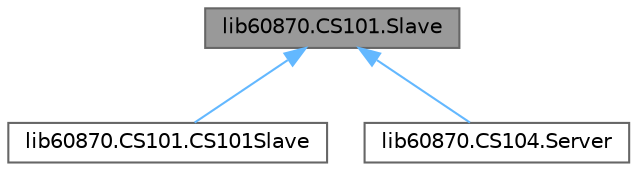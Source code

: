 digraph "lib60870.CS101.Slave"
{
 // LATEX_PDF_SIZE
  bgcolor="transparent";
  edge [fontname=Helvetica,fontsize=10,labelfontname=Helvetica,labelfontsize=10];
  node [fontname=Helvetica,fontsize=10,shape=box,height=0.2,width=0.4];
  Node1 [id="Node000001",label="lib60870.CS101.Slave",height=0.2,width=0.4,color="gray40", fillcolor="grey60", style="filled", fontcolor="black",tooltip=" "];
  Node1 -> Node2 [id="edge1_Node000001_Node000002",dir="back",color="steelblue1",style="solid",tooltip=" "];
  Node2 [id="Node000002",label="lib60870.CS101.CS101Slave",height=0.2,width=0.4,color="gray40", fillcolor="white", style="filled",URL="$classlib60870_1_1_c_s101_1_1_c_s101_slave.html",tooltip="CS 101 slave implementation (implements Slave interface)"];
  Node1 -> Node3 [id="edge2_Node000001_Node000003",dir="back",color="steelblue1",style="solid",tooltip=" "];
  Node3 [id="Node000003",label="lib60870.CS104.Server",height=0.2,width=0.4,color="gray40", fillcolor="white", style="filled",URL="$classlib60870_1_1_c_s104_1_1_server.html",tooltip="This class represents a single IEC 60870-5 server (slave or controlled station). It is also the main ..."];
}
